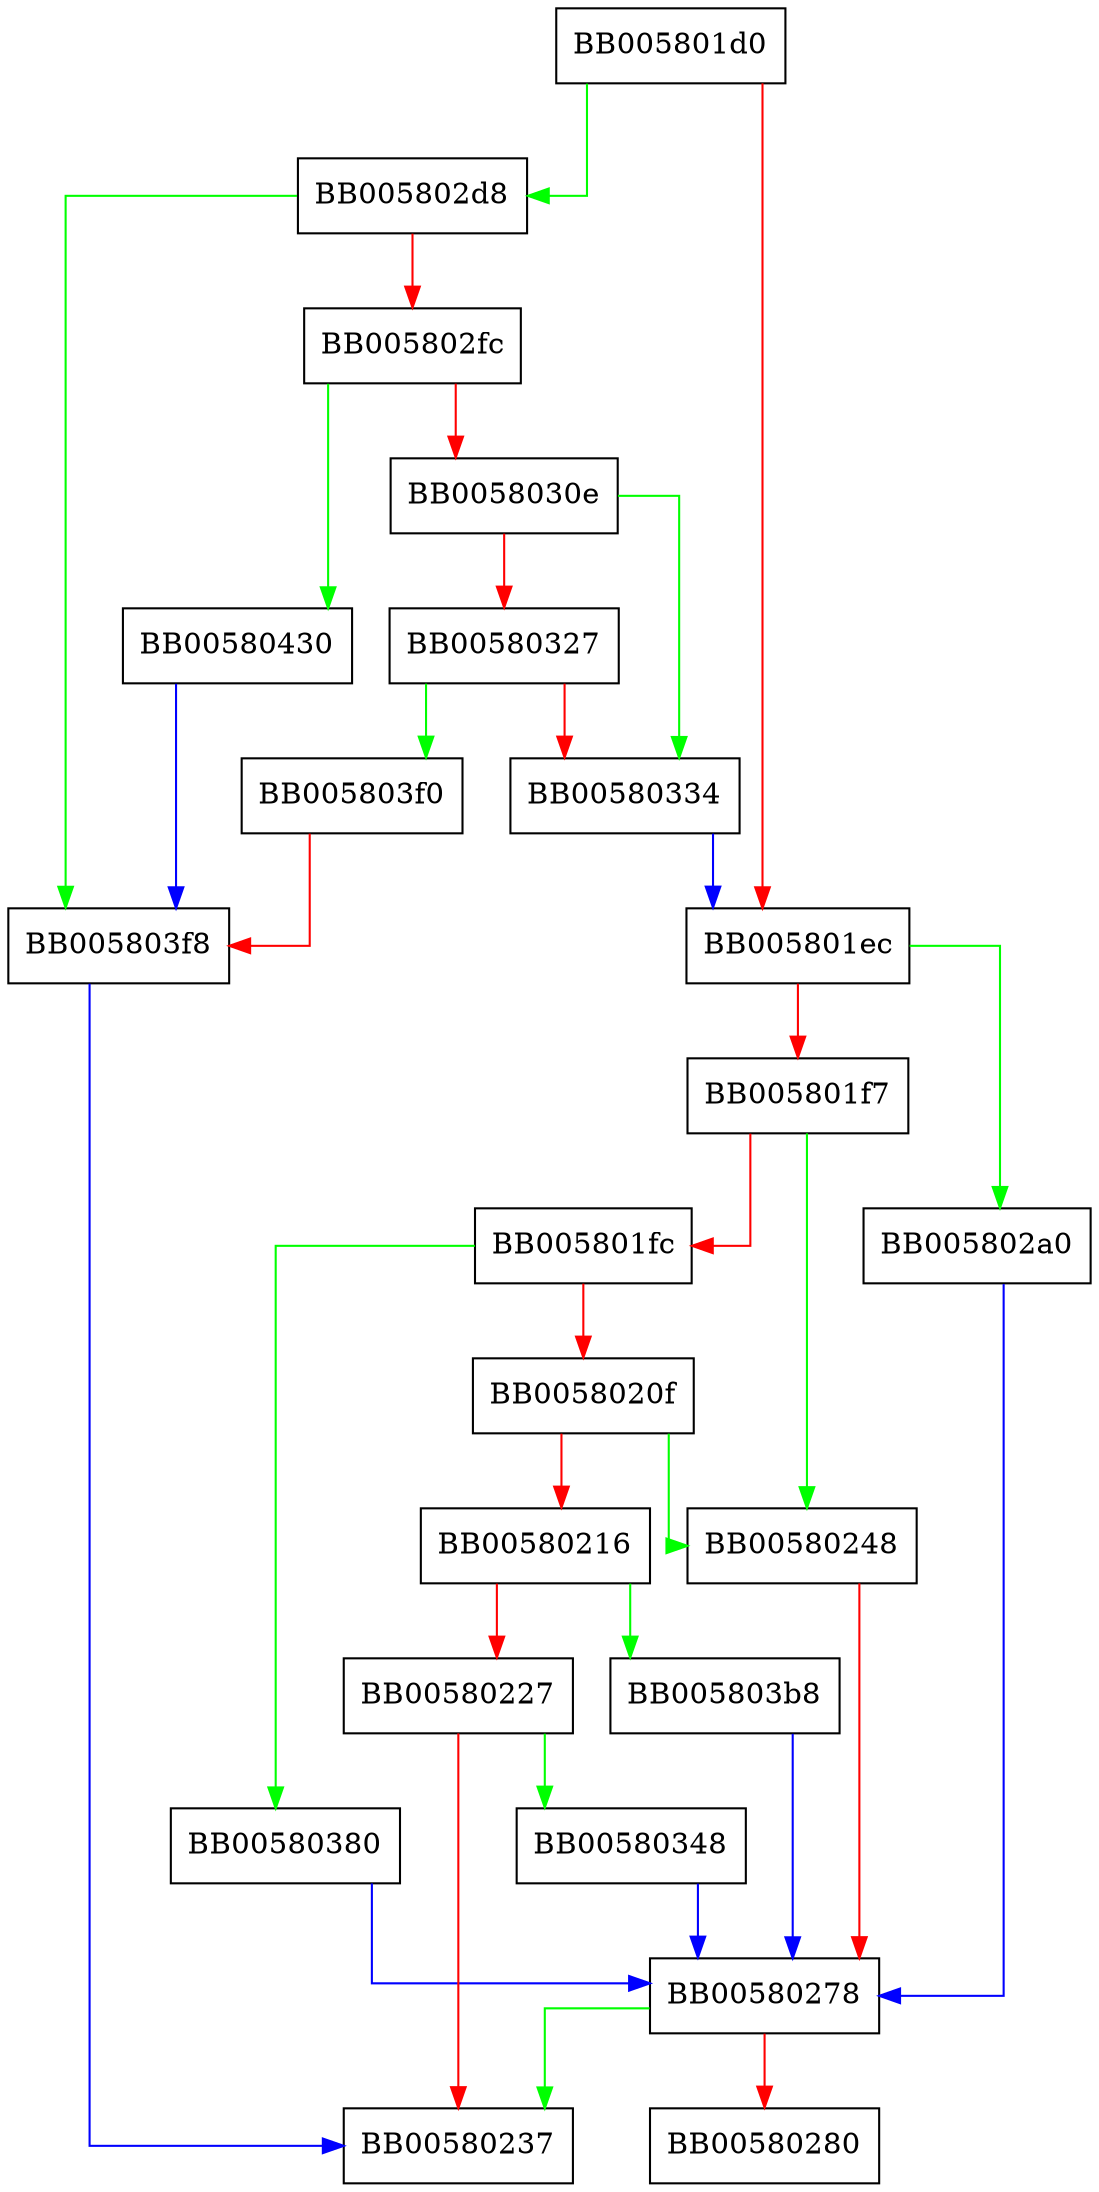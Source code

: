 digraph DSO_load {
  node [shape="box"];
  graph [splines=ortho];
  BB005801d0 -> BB005802d8 [color="green"];
  BB005801d0 -> BB005801ec [color="red"];
  BB005801ec -> BB005802a0 [color="green"];
  BB005801ec -> BB005801f7 [color="red"];
  BB005801f7 -> BB00580248 [color="green"];
  BB005801f7 -> BB005801fc [color="red"];
  BB005801fc -> BB00580380 [color="green"];
  BB005801fc -> BB0058020f [color="red"];
  BB0058020f -> BB00580248 [color="green"];
  BB0058020f -> BB00580216 [color="red"];
  BB00580216 -> BB005803b8 [color="green"];
  BB00580216 -> BB00580227 [color="red"];
  BB00580227 -> BB00580348 [color="green"];
  BB00580227 -> BB00580237 [color="red"];
  BB00580248 -> BB00580278 [color="red"];
  BB00580278 -> BB00580237 [color="green"];
  BB00580278 -> BB00580280 [color="red"];
  BB005802a0 -> BB00580278 [color="blue"];
  BB005802d8 -> BB005803f8 [color="green"];
  BB005802d8 -> BB005802fc [color="red"];
  BB005802fc -> BB00580430 [color="green"];
  BB005802fc -> BB0058030e [color="red"];
  BB0058030e -> BB00580334 [color="green"];
  BB0058030e -> BB00580327 [color="red"];
  BB00580327 -> BB005803f0 [color="green"];
  BB00580327 -> BB00580334 [color="red"];
  BB00580334 -> BB005801ec [color="blue"];
  BB00580348 -> BB00580278 [color="blue"];
  BB00580380 -> BB00580278 [color="blue"];
  BB005803b8 -> BB00580278 [color="blue"];
  BB005803f0 -> BB005803f8 [color="red"];
  BB005803f8 -> BB00580237 [color="blue"];
  BB00580430 -> BB005803f8 [color="blue"];
}